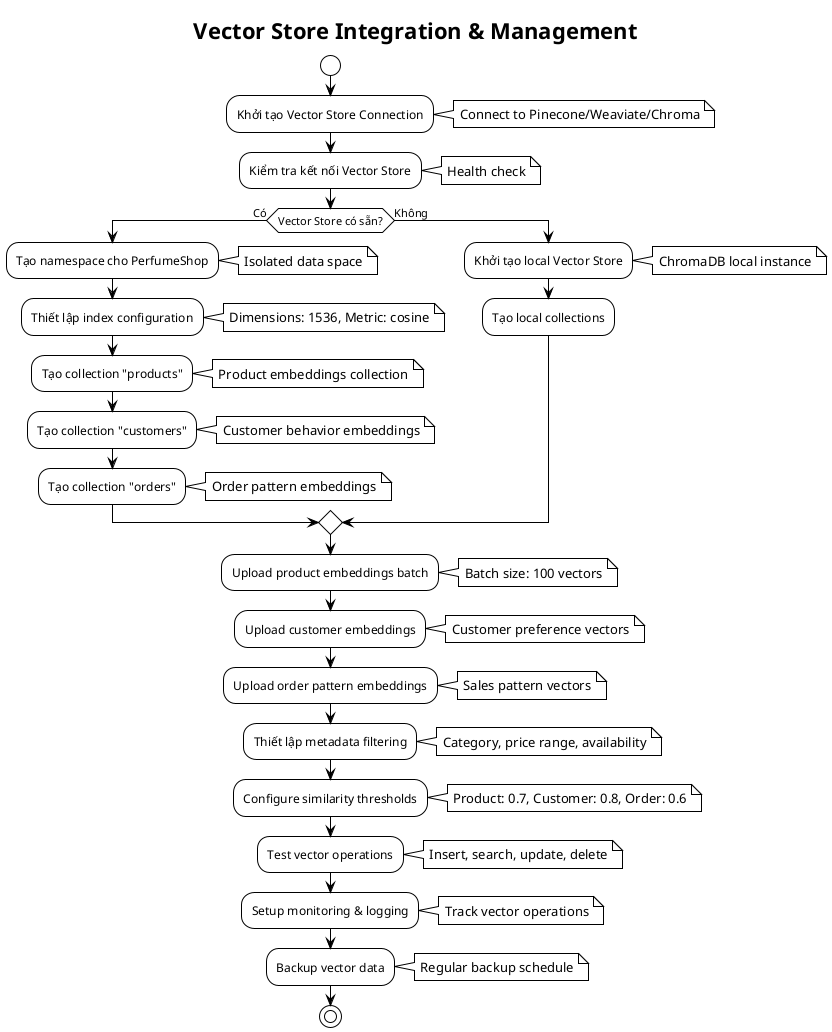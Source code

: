 @startuml Vector Store Integration Flow
!theme plain
title Vector Store Integration & Management

start

:Khởi tạo Vector Store Connection;
note right: Connect to Pinecone/Weaviate/Chroma

:Kiểm tra kết nối Vector Store;
note right: Health check

if (Vector Store có sẵn?) then (Có)
    :Tạo namespace cho PerfumeShop;
    note right: Isolated data space
    
    :Thiết lập index configuration;
    note right: Dimensions: 1536, Metric: cosine
    
    :Tạo collection "products";
    note right: Product embeddings collection
    
    :Tạo collection "customers";
    note right: Customer behavior embeddings
    
    :Tạo collection "orders";
    note right: Order pattern embeddings
    
else (Không)
    :Khởi tạo local Vector Store;
    note right: ChromaDB local instance
    
    :Tạo local collections;
endif

:Upload product embeddings batch;
note right: Batch size: 100 vectors

:Upload customer embeddings;
note right: Customer preference vectors

:Upload order pattern embeddings;
note right: Sales pattern vectors

:Thiết lập metadata filtering;
note right: Category, price range, availability

:Configure similarity thresholds;
note right: Product: 0.7, Customer: 0.8, Order: 0.6

:Test vector operations;
note right: Insert, search, update, delete

:Setup monitoring & logging;
note right: Track vector operations

:Backup vector data;
note right: Regular backup schedule

stop

@enduml
